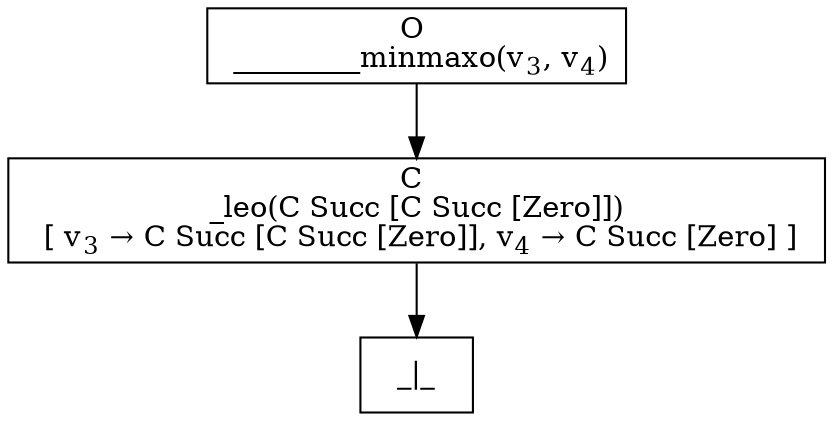 digraph {
    graph [rankdir=TB
          ,bgcolor=transparent];
    node [shape=box
         ,fillcolor=white
         ,style=filled];
    0 [label=<O <BR/> _________minmaxo(v<SUB>3</SUB>, v<SUB>4</SUB>)>];
    1 [label=<C <BR/> _leo(C Succ [C Succ [Zero]]) <BR/>  [ v<SUB>3</SUB> &rarr; C Succ [C Succ [Zero]], v<SUB>4</SUB> &rarr; C Succ [Zero] ] >];
    2 [label=<_|_>];
    0 -> 1 [label=""];
    1 -> 2 [label=""];
}
